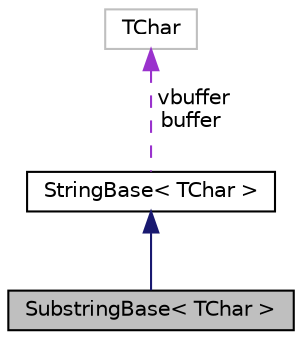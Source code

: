 digraph "SubstringBase&lt; TChar &gt;"
{
  edge [fontname="Helvetica",fontsize="10",labelfontname="Helvetica",labelfontsize="10"];
  node [fontname="Helvetica",fontsize="10",shape=record];
  Node2 [label="SubstringBase\< TChar \>",height=0.2,width=0.4,color="black", fillcolor="grey75", style="filled", fontcolor="black"];
  Node3 -> Node2 [dir="back",color="midnightblue",fontsize="10",style="solid",fontname="Helvetica"];
  Node3 [label="StringBase\< TChar \>",height=0.2,width=0.4,color="black", fillcolor="white", style="filled",URL="$classaworx_1_1lib_1_1strings_1_1StringBase.html"];
  Node4 -> Node3 [dir="back",color="darkorchid3",fontsize="10",style="dashed",label=" vbuffer\nbuffer" ,fontname="Helvetica"];
  Node4 [label="TChar",height=0.2,width=0.4,color="grey75", fillcolor="white", style="filled"];
}
